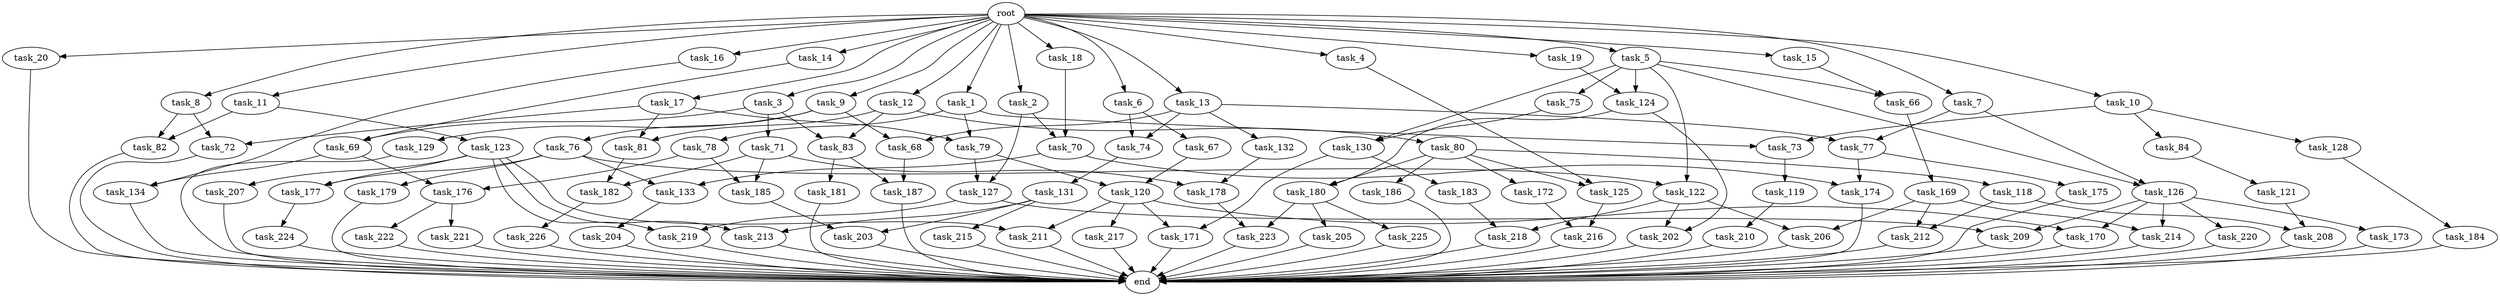 digraph G {
  root [size="0.000000"];
  task_1 [size="1024.000000"];
  task_2 [size="1024.000000"];
  task_3 [size="1024.000000"];
  task_4 [size="1024.000000"];
  task_5 [size="1024.000000"];
  task_6 [size="1024.000000"];
  task_7 [size="1024.000000"];
  task_8 [size="1024.000000"];
  task_9 [size="1024.000000"];
  task_10 [size="1024.000000"];
  task_11 [size="1024.000000"];
  task_12 [size="1024.000000"];
  task_13 [size="1024.000000"];
  task_14 [size="1024.000000"];
  task_15 [size="1024.000000"];
  task_16 [size="1024.000000"];
  task_17 [size="1024.000000"];
  task_18 [size="1024.000000"];
  task_19 [size="1024.000000"];
  task_20 [size="1024.000000"];
  task_66 [size="1554778161152.000000"];
  task_67 [size="309237645312.000000"];
  task_68 [size="1245540515840.000000"];
  task_69 [size="1279900254208.000000"];
  task_70 [size="910533066752.000000"];
  task_71 [size="420906795008.000000"];
  task_72 [size="171798691840.000000"];
  task_73 [size="618475290624.000000"];
  task_74 [size="858993459200.000000"];
  task_75 [size="858993459200.000000"];
  task_76 [size="695784701952.000000"];
  task_77 [size="1408749273088.000000"];
  task_78 [size="309237645312.000000"];
  task_79 [size="446676598784.000000"];
  task_80 [size="77309411328.000000"];
  task_81 [size="214748364800.000000"];
  task_82 [size="343597383680.000000"];
  task_83 [size="498216206336.000000"];
  task_84 [size="309237645312.000000"];
  task_118 [size="309237645312.000000"];
  task_119 [size="420906795008.000000"];
  task_120 [size="1005022347264.000000"];
  task_121 [size="420906795008.000000"];
  task_122 [size="1408749273088.000000"];
  task_123 [size="309237645312.000000"];
  task_124 [size="1554778161152.000000"];
  task_125 [size="858993459200.000000"];
  task_126 [size="1717986918400.000000"];
  task_127 [size="910533066752.000000"];
  task_128 [size="309237645312.000000"];
  task_129 [size="695784701952.000000"];
  task_130 [size="1408749273088.000000"];
  task_131 [size="309237645312.000000"];
  task_132 [size="549755813888.000000"];
  task_133 [size="970662608896.000000"];
  task_134 [size="429496729600.000000"];
  task_169 [size="549755813888.000000"];
  task_170 [size="1408749273088.000000"];
  task_171 [size="1717986918400.000000"];
  task_172 [size="309237645312.000000"];
  task_173 [size="549755813888.000000"];
  task_174 [size="455266533376.000000"];
  task_175 [size="34359738368.000000"];
  task_176 [size="764504178688.000000"];
  task_177 [size="1408749273088.000000"];
  task_178 [size="635655159808.000000"];
  task_179 [size="549755813888.000000"];
  task_180 [size="730144440320.000000"];
  task_181 [size="77309411328.000000"];
  task_182 [size="429496729600.000000"];
  task_183 [size="858993459200.000000"];
  task_184 [size="420906795008.000000"];
  task_185 [size="764504178688.000000"];
  task_186 [size="309237645312.000000"];
  task_187 [size="154618822656.000000"];
  task_202 [size="455266533376.000000"];
  task_203 [size="627065225216.000000"];
  task_204 [size="695784701952.000000"];
  task_205 [size="214748364800.000000"];
  task_206 [size="171798691840.000000"];
  task_207 [size="858993459200.000000"];
  task_208 [size="1168231104512.000000"];
  task_209 [size="1099511627776.000000"];
  task_210 [size="858993459200.000000"];
  task_211 [size="1717986918400.000000"];
  task_212 [size="446676598784.000000"];
  task_213 [size="1408749273088.000000"];
  task_214 [size="687194767360.000000"];
  task_215 [size="549755813888.000000"];
  task_216 [size="764504178688.000000"];
  task_217 [size="858993459200.000000"];
  task_218 [size="893353197568.000000"];
  task_219 [size="1408749273088.000000"];
  task_220 [size="549755813888.000000"];
  task_221 [size="549755813888.000000"];
  task_222 [size="549755813888.000000"];
  task_223 [size="249108103168.000000"];
  task_224 [size="34359738368.000000"];
  task_225 [size="214748364800.000000"];
  task_226 [size="34359738368.000000"];
  end [size="0.000000"];

  root -> task_1 [size="1.000000"];
  root -> task_2 [size="1.000000"];
  root -> task_3 [size="1.000000"];
  root -> task_4 [size="1.000000"];
  root -> task_5 [size="1.000000"];
  root -> task_6 [size="1.000000"];
  root -> task_7 [size="1.000000"];
  root -> task_8 [size="1.000000"];
  root -> task_9 [size="1.000000"];
  root -> task_10 [size="1.000000"];
  root -> task_11 [size="1.000000"];
  root -> task_12 [size="1.000000"];
  root -> task_13 [size="1.000000"];
  root -> task_14 [size="1.000000"];
  root -> task_15 [size="1.000000"];
  root -> task_16 [size="1.000000"];
  root -> task_17 [size="1.000000"];
  root -> task_18 [size="1.000000"];
  root -> task_19 [size="1.000000"];
  root -> task_20 [size="1.000000"];
  task_1 -> task_73 [size="301989888.000000"];
  task_1 -> task_78 [size="301989888.000000"];
  task_1 -> task_79 [size="301989888.000000"];
  task_2 -> task_70 [size="209715200.000000"];
  task_2 -> task_127 [size="209715200.000000"];
  task_3 -> task_69 [size="411041792.000000"];
  task_3 -> task_71 [size="411041792.000000"];
  task_3 -> task_83 [size="411041792.000000"];
  task_4 -> task_125 [size="536870912.000000"];
  task_5 -> task_66 [size="838860800.000000"];
  task_5 -> task_75 [size="838860800.000000"];
  task_5 -> task_122 [size="838860800.000000"];
  task_5 -> task_124 [size="838860800.000000"];
  task_5 -> task_126 [size="838860800.000000"];
  task_5 -> task_130 [size="838860800.000000"];
  task_6 -> task_67 [size="301989888.000000"];
  task_6 -> task_74 [size="301989888.000000"];
  task_7 -> task_77 [size="838860800.000000"];
  task_7 -> task_126 [size="838860800.000000"];
  task_8 -> task_72 [size="33554432.000000"];
  task_8 -> task_82 [size="33554432.000000"];
  task_9 -> task_68 [size="679477248.000000"];
  task_9 -> task_76 [size="679477248.000000"];
  task_9 -> task_129 [size="679477248.000000"];
  task_10 -> task_73 [size="301989888.000000"];
  task_10 -> task_84 [size="301989888.000000"];
  task_10 -> task_128 [size="301989888.000000"];
  task_11 -> task_82 [size="301989888.000000"];
  task_11 -> task_123 [size="301989888.000000"];
  task_12 -> task_80 [size="75497472.000000"];
  task_12 -> task_81 [size="75497472.000000"];
  task_12 -> task_83 [size="75497472.000000"];
  task_13 -> task_68 [size="536870912.000000"];
  task_13 -> task_74 [size="536870912.000000"];
  task_13 -> task_77 [size="536870912.000000"];
  task_13 -> task_132 [size="536870912.000000"];
  task_14 -> task_69 [size="838860800.000000"];
  task_15 -> task_66 [size="679477248.000000"];
  task_16 -> task_134 [size="209715200.000000"];
  task_17 -> task_72 [size="134217728.000000"];
  task_17 -> task_79 [size="134217728.000000"];
  task_17 -> task_81 [size="134217728.000000"];
  task_18 -> task_70 [size="679477248.000000"];
  task_19 -> task_124 [size="679477248.000000"];
  task_20 -> end [size="1.000000"];
  task_66 -> task_169 [size="536870912.000000"];
  task_67 -> task_120 [size="301989888.000000"];
  task_68 -> task_187 [size="75497472.000000"];
  task_69 -> task_134 [size="209715200.000000"];
  task_69 -> task_176 [size="209715200.000000"];
  task_70 -> task_133 [size="411041792.000000"];
  task_70 -> task_174 [size="411041792.000000"];
  task_71 -> task_178 [size="209715200.000000"];
  task_71 -> task_182 [size="209715200.000000"];
  task_71 -> task_185 [size="209715200.000000"];
  task_72 -> end [size="1.000000"];
  task_73 -> task_119 [size="411041792.000000"];
  task_74 -> task_131 [size="301989888.000000"];
  task_75 -> task_130 [size="536870912.000000"];
  task_76 -> task_122 [size="536870912.000000"];
  task_76 -> task_133 [size="536870912.000000"];
  task_76 -> task_177 [size="536870912.000000"];
  task_76 -> task_179 [size="536870912.000000"];
  task_77 -> task_174 [size="33554432.000000"];
  task_77 -> task_175 [size="33554432.000000"];
  task_78 -> task_176 [size="536870912.000000"];
  task_78 -> task_185 [size="536870912.000000"];
  task_79 -> task_120 [size="679477248.000000"];
  task_79 -> task_127 [size="679477248.000000"];
  task_80 -> task_118 [size="301989888.000000"];
  task_80 -> task_125 [size="301989888.000000"];
  task_80 -> task_172 [size="301989888.000000"];
  task_80 -> task_180 [size="301989888.000000"];
  task_80 -> task_186 [size="301989888.000000"];
  task_81 -> task_182 [size="209715200.000000"];
  task_82 -> end [size="1.000000"];
  task_83 -> task_181 [size="75497472.000000"];
  task_83 -> task_187 [size="75497472.000000"];
  task_84 -> task_121 [size="411041792.000000"];
  task_118 -> task_208 [size="301989888.000000"];
  task_118 -> task_212 [size="301989888.000000"];
  task_119 -> task_210 [size="838860800.000000"];
  task_120 -> task_170 [size="838860800.000000"];
  task_120 -> task_171 [size="838860800.000000"];
  task_120 -> task_211 [size="838860800.000000"];
  task_120 -> task_217 [size="838860800.000000"];
  task_121 -> task_208 [size="838860800.000000"];
  task_122 -> task_202 [size="33554432.000000"];
  task_122 -> task_206 [size="33554432.000000"];
  task_122 -> task_218 [size="33554432.000000"];
  task_123 -> task_177 [size="838860800.000000"];
  task_123 -> task_207 [size="838860800.000000"];
  task_123 -> task_211 [size="838860800.000000"];
  task_123 -> task_213 [size="838860800.000000"];
  task_123 -> task_219 [size="838860800.000000"];
  task_124 -> task_180 [size="411041792.000000"];
  task_124 -> task_202 [size="411041792.000000"];
  task_125 -> task_216 [size="209715200.000000"];
  task_126 -> task_170 [size="536870912.000000"];
  task_126 -> task_173 [size="536870912.000000"];
  task_126 -> task_209 [size="536870912.000000"];
  task_126 -> task_214 [size="536870912.000000"];
  task_126 -> task_220 [size="536870912.000000"];
  task_127 -> task_209 [size="536870912.000000"];
  task_127 -> task_219 [size="536870912.000000"];
  task_128 -> task_184 [size="411041792.000000"];
  task_129 -> end [size="1.000000"];
  task_130 -> task_171 [size="838860800.000000"];
  task_130 -> task_183 [size="838860800.000000"];
  task_131 -> task_203 [size="536870912.000000"];
  task_131 -> task_213 [size="536870912.000000"];
  task_131 -> task_215 [size="536870912.000000"];
  task_132 -> task_178 [size="411041792.000000"];
  task_133 -> task_204 [size="679477248.000000"];
  task_134 -> end [size="1.000000"];
  task_169 -> task_206 [size="134217728.000000"];
  task_169 -> task_212 [size="134217728.000000"];
  task_169 -> task_214 [size="134217728.000000"];
  task_170 -> end [size="1.000000"];
  task_171 -> end [size="1.000000"];
  task_172 -> task_216 [size="536870912.000000"];
  task_173 -> end [size="1.000000"];
  task_174 -> end [size="1.000000"];
  task_175 -> end [size="1.000000"];
  task_176 -> task_221 [size="536870912.000000"];
  task_176 -> task_222 [size="536870912.000000"];
  task_177 -> task_224 [size="33554432.000000"];
  task_178 -> task_223 [size="33554432.000000"];
  task_179 -> end [size="1.000000"];
  task_180 -> task_205 [size="209715200.000000"];
  task_180 -> task_223 [size="209715200.000000"];
  task_180 -> task_225 [size="209715200.000000"];
  task_181 -> end [size="1.000000"];
  task_182 -> task_226 [size="33554432.000000"];
  task_183 -> task_218 [size="838860800.000000"];
  task_184 -> end [size="1.000000"];
  task_185 -> task_203 [size="75497472.000000"];
  task_186 -> end [size="1.000000"];
  task_187 -> end [size="1.000000"];
  task_202 -> end [size="1.000000"];
  task_203 -> end [size="1.000000"];
  task_204 -> end [size="1.000000"];
  task_205 -> end [size="1.000000"];
  task_206 -> end [size="1.000000"];
  task_207 -> end [size="1.000000"];
  task_208 -> end [size="1.000000"];
  task_209 -> end [size="1.000000"];
  task_210 -> end [size="1.000000"];
  task_211 -> end [size="1.000000"];
  task_212 -> end [size="1.000000"];
  task_213 -> end [size="1.000000"];
  task_214 -> end [size="1.000000"];
  task_215 -> end [size="1.000000"];
  task_216 -> end [size="1.000000"];
  task_217 -> end [size="1.000000"];
  task_218 -> end [size="1.000000"];
  task_219 -> end [size="1.000000"];
  task_220 -> end [size="1.000000"];
  task_221 -> end [size="1.000000"];
  task_222 -> end [size="1.000000"];
  task_223 -> end [size="1.000000"];
  task_224 -> end [size="1.000000"];
  task_225 -> end [size="1.000000"];
  task_226 -> end [size="1.000000"];
}
